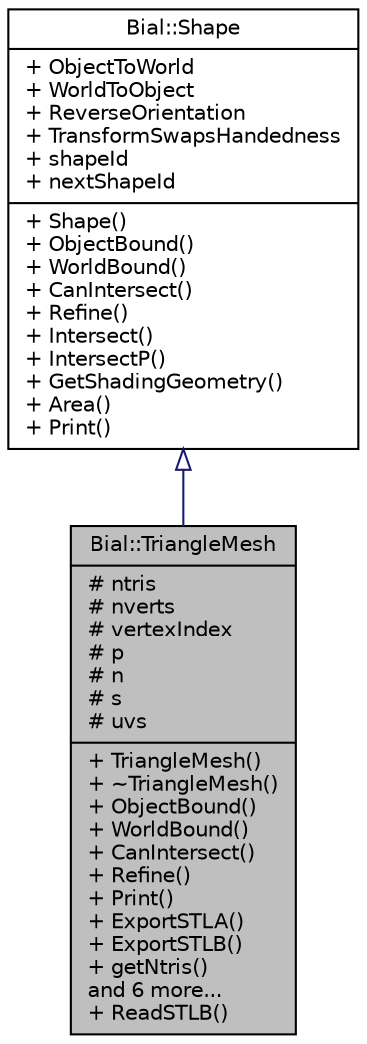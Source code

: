 digraph "Bial::TriangleMesh"
{
  edge [fontname="Helvetica",fontsize="10",labelfontname="Helvetica",labelfontsize="10"];
  node [fontname="Helvetica",fontsize="10",shape=record];
  Node1 [label="{Bial::TriangleMesh\n|# ntris\l# nverts\l# vertexIndex\l# p\l# n\l# s\l# uvs\l|+ TriangleMesh()\l+ ~TriangleMesh()\l+ ObjectBound()\l+ WorldBound()\l+ CanIntersect()\l+ Refine()\l+ Print()\l+ ExportSTLA()\l+ ExportSTLB()\l+ getNtris()\land 6 more...\l+ ReadSTLB()\l}",height=0.2,width=0.4,color="black", fillcolor="grey75", style="filled", fontcolor="black"];
  Node2 -> Node1 [dir="back",color="midnightblue",fontsize="10",style="solid",arrowtail="onormal",fontname="Helvetica"];
  Node2 [label="{Bial::Shape\n|+ ObjectToWorld\l+ WorldToObject\l+ ReverseOrientation\l+ TransformSwapsHandedness\l+ shapeId\l+ nextShapeId\l|+ Shape()\l+ ObjectBound()\l+ WorldBound()\l+ CanIntersect()\l+ Refine()\l+ Intersect()\l+ IntersectP()\l+ GetShadingGeometry()\l+ Area()\l+ Print()\l}",height=0.2,width=0.4,color="black", fillcolor="white", style="filled",URL="$class_bial_1_1_shape.html"];
}
